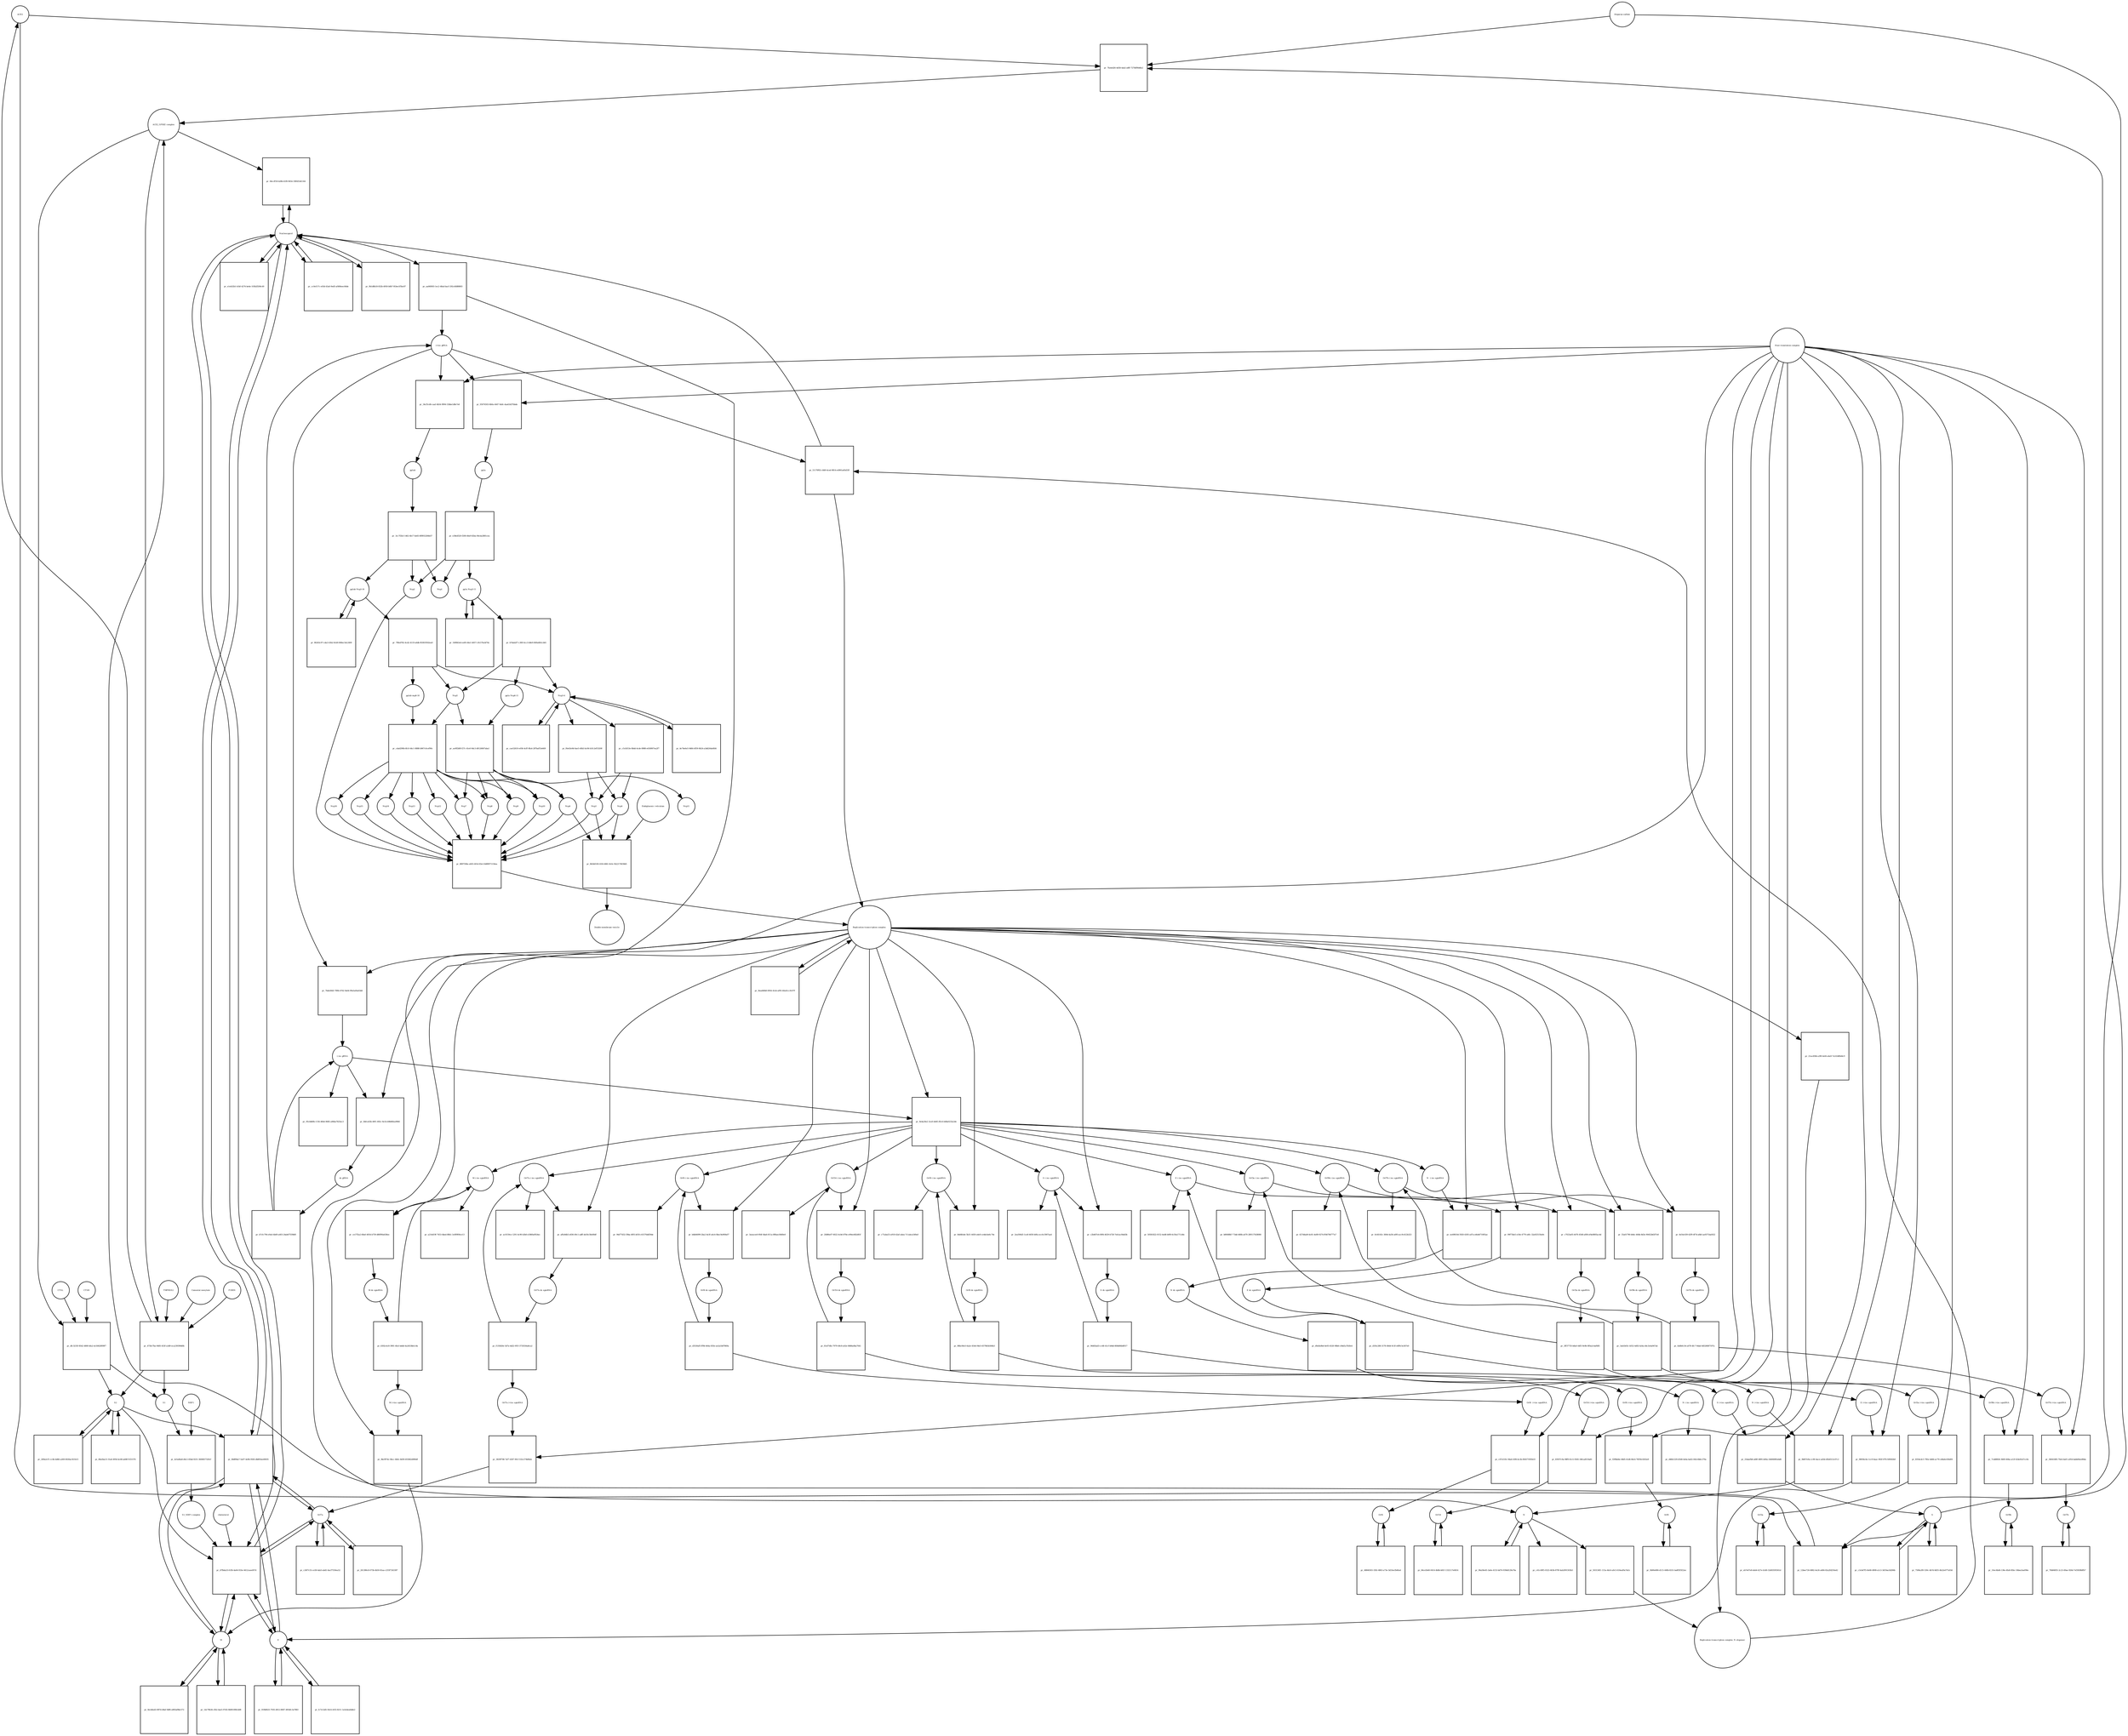 strict digraph  {
ACE2 [annotation="", bipartite=0, cls=macromolecule, fontsize=4, label=ACE2, shape=circle];
"pr_7fa4ed26-4d58-4ab2-a8ff-727fdf90d6e2" [annotation="", bipartite=1, cls=process, fontsize=4, label="pr_7fa4ed26-4d58-4ab2-a8ff-727fdf90d6e2", shape=square];
"ACE2_SPIKE complex" [annotation="", bipartite=0, cls=complex, fontsize=4, label="ACE2_SPIKE complex", shape=circle];
"Heparan sulfate" [annotation="urn_miriam_obo.chebi_CHEBI%3A28815", bipartite=0, cls="simple chemical", fontsize=4, label="Heparan sulfate", shape=circle];
S [annotation=urn_miriam_uniprot_P0DTC2, bipartite=0, cls=macromolecule, fontsize=4, label=S, shape=circle];
Nucleocapsid [annotation="urn_miriam_obo.go_GO%3A0019013", bipartite=0, cls=complex, fontsize=4, label=Nucleocapsid, shape=circle];
"pr_04ccff18-b28b-41f8-9454-35ffd53d1164" [annotation="", bipartite=1, cls=process, fontsize=4, label="pr_04ccff18-b28b-41f8-9454-35ffd53d1164", shape=square];
"pr_dfc3235f-8542-4800-bfa2-dc50620f09f7" [annotation="", bipartite=1, cls=process, fontsize=4, label="pr_dfc3235f-8542-4800-bfa2-dc50620f09f7", shape=square];
S2 [annotation=urn_miriam_interpro_IPR002552, bipartite=0, cls=macromolecule, fontsize=4, label=S2, shape=circle];
CTSB [annotation="", bipartite=0, cls=macromolecule, fontsize=4, label=CTSB, shape=circle];
CTSL [annotation="", bipartite=0, cls=macromolecule, fontsize=4, label=CTSL, shape=circle];
S1 [annotation=urn_miriam_interpro_IPR002551, bipartite=0, cls=macromolecule, fontsize=4, label=S1, shape=circle];
"pr_12bee724-6882-4e24-a484-82a2fd250a42" [annotation="", bipartite=1, cls=process, fontsize=4, label="pr_12bee724-6882-4e24-a484-82a2fd250a42", shape=square];
"pr_d7fbda33-61fb-4a64-933e-4412caeef47d" [annotation="", bipartite=1, cls=process, fontsize=4, label="pr_d7fbda33-61fb-4a64-933e-4412caeef47d", shape=square];
cholesterol [annotation="urn_miriam_obo.chebi_CHEBI%3A16113", bipartite=0, cls="simple chemical", fontsize=4, label=cholesterol, shape=circle];
"S1_NRP1 complex" [annotation="", bipartite=0, cls=complex, fontsize=4, label="S1_NRP1 complex", shape=circle];
E [annotation=urn_miriam_uniprot_P0DTC4, bipartite=0, cls=macromolecule, fontsize=4, label=E, shape=circle];
M [annotation=urn_miriam_uniprot_P0DTC5, bipartite=0, cls=macromolecule, fontsize=4, label=M, shape=circle];
Orf7a [annotation=urn_miriam_uniprot_P0DTC7, bipartite=0, cls=macromolecule, fontsize=4, label=Orf7a, shape=circle];
"pr_aa06f493-1ec2-48ad-bacf-292c4fd88803" [annotation="", bipartite=1, cls=process, fontsize=4, label="pr_aa06f493-1ec2-48ad-bacf-292c4fd88803", shape=square];
"(+)ss gRNA" [annotation=urn_miriam_refseq_NC_045512, bipartite=0, cls="nucleic acid feature", fontsize=4, label="(+)ss gRNA", shape=circle];
N [annotation=urn_miriam_uniprot_P0DTC9, bipartite=0, cls="macromolecule multimer", fontsize=4, label=N, shape=circle];
"pr_cc0e517c-e03d-43a0-9ed5-af406eec66de" [annotation="", bipartite=1, cls=process, fontsize=4, label="pr_cc0e517c-e03d-43a0-9ed5-af406eec66de", shape=square];
"pr_9b1d8b18-832b-4950-b0b7-f63ee1f5bc87" [annotation="", bipartite=1, cls=process, fontsize=4, label="pr_9b1d8b18-832b-4950-b0b7-f63ee1f5bc87", shape=square];
"pr_c41c49f5-0323-463b-879f-4ab2091503b3" [annotation="", bipartite=1, cls=process, fontsize=4, label="pr_c41c49f5-0323-463b-879f-4ab2091503b3", shape=square];
"pr_96a58e45-3a6e-4153-bd74-939dd129a76a" [annotation="", bipartite=1, cls=process, fontsize=4, label="pr_96a58e45-3a6e-4153-bd74-939dd129a76a", shape=square];
"N (+)ss sgmRNA" [annotation=urn_miriam_ncbigene_43740575, bipartite=0, cls="nucleic acid feature", fontsize=4, label="N (+)ss sgmRNA", shape=circle];
"pr_9bf67e9a-cc90-4ace-ad3d-d5b4513c47c2" [annotation="", bipartite=1, cls=process, fontsize=4, label="pr_9bf67e9a-cc90-4ace-ad3d-d5b4513c47c2", shape=square];
"Host translation complex" [annotation="urn_miriam_obo.go_GO%3A0070992", bipartite=0, cls=complex, fontsize=4, label="Host translation complex", shape=circle];
"pr_e1eb32b1-b1bf-4274-be4e-103b2f200c49" [annotation="", bipartite=1, cls=process, fontsize=4, label="pr_e1eb32b1-b1bf-4274-be4e-103b2f200c49", shape=square];
"pr_473b17ba-9485-453f-a3d9-eca239390d0b" [annotation="", bipartite=1, cls=process, fontsize=4, label="pr_473b17ba-9485-453f-a3d9-eca239390d0b", shape=square];
FURIN [annotation="", bipartite=0, cls=macromolecule, fontsize=4, label=FURIN, shape=circle];
TMPRSS2 [annotation="", bipartite=0, cls=macromolecule, fontsize=4, label=TMPRSS2, shape=circle];
"Camostat mesylate" [annotation="urn_miriam_pubchem.compound_2536", bipartite=0, cls="simple chemical", fontsize=4, label="Camostat mesylate", shape=circle];
"pr_269a2cf1-cc4b-4d66-a269-0020ac921b13" [annotation="", bipartite=1, cls=process, fontsize=4, label="pr_269a2cf1-cc4b-4d66-a269-0020ac921b13", shape=square];
"Replication transcription complex_N oligomer" [annotation="", bipartite=0, cls=complex, fontsize=4, label="Replication transcription complex_N oligomer", shape=circle];
"pr_51170f02-c8d0-4ced-9814-e4901a65d33f" [annotation="", bipartite=1, cls=process, fontsize=4, label="pr_51170f02-c8d0-4ced-9814-e4901a65d33f", shape=square];
"Replication transcription complex" [annotation="", bipartite=0, cls=complex, fontsize=4, label="Replication transcription complex", shape=circle];
"pr_0b8f84a7-5a07-4e9b-9583-db893ee49035" [annotation="", bipartite=1, cls=process, fontsize=4, label="pr_0b8f84a7-5a07-4e9b-9583-db893ee49035", shape=square];
"pr_86a5ba13-31a6-4954-bc48-ab9b7cf21576" [annotation="", bipartite=1, cls=process, fontsize=4, label="pr_86a5ba13-31a6-4954-bc48-ab9b7cf21576", shape=square];
"pp1a Nsp3-11" [annotation=urn_miriam_uniprot_P0DTC1, bipartite=0, cls=macromolecule, fontsize=4, label="pp1a Nsp3-11", shape=circle];
"pr_b7dab2f7-c369-4cc3-b8e9-849a4fb1cb61" [annotation="", bipartite=1, cls=process, fontsize=4, label="pr_b7dab2f7-c369-4cc3-b8e9-849a4fb1cb61", shape=square];
"pp1a Nsp6-11" [annotation=urn_miriam_uniprot_P0DTC1, bipartite=0, cls=macromolecule, fontsize=4, label="pp1a Nsp6-11", shape=circle];
"Nsp3-4" [annotation="urn_miriam_ncbiprotein_YP_009725299|urn_miriam_ncbiprotein_YP_009725300", bipartite=0, cls=macromolecule, fontsize=4, label="Nsp3-4", shape=circle];
Nsp5 [annotation=urn_miriam_ncbiprotein_YP_009725301, bipartite=0, cls="macromolecule multimer", fontsize=4, label=Nsp5, shape=circle];
"Endoplasmic reticulum" [annotation="urn_miriam_obo.go_GO%3A0005783", bipartite=0, cls=complex, fontsize=4, label="Endoplasmic reticulum", shape=circle];
"pr_8b5b0100-41fd-4861-8c6c-fb22174038d5" [annotation="", bipartite=1, cls=process, fontsize=4, label="pr_8b5b0100-41fd-4861-8c6c-fb22174038d5", shape=square];
"Double-membrane vesicle" [annotation="urn_miriam_obo.go_GO%3A0039718", bipartite=0, cls=complex, fontsize=4, label="Double-membrane vesicle", shape=circle];
Nsp4 [annotation=urn_miriam_ncbiprotein_YP_009725300, bipartite=0, cls=macromolecule, fontsize=4, label=Nsp4, shape=circle];
Nsp3 [annotation=urn_miriam_ncbiprotein_YP_009725299, bipartite=0, cls=macromolecule, fontsize=4, label=Nsp3, shape=circle];
Nsp6 [annotation=urn_miriam_ncbiprotein_YP_009725302, bipartite=0, cls=macromolecule, fontsize=4, label=Nsp6, shape=circle];
"pr_549843e4-eef6-44e1-b057-c9c57bcbf7dc" [annotation="", bipartite=1, cls=process, fontsize=4, label="pr_549843e4-eef6-44e1-b057-c9c57bcbf7dc", shape=square];
"pr_4e74e6e5-9d64-4f59-8424-a3dd244a6fd4" [annotation="", bipartite=1, cls=process, fontsize=4, label="pr_4e74e6e5-9d64-4f59-8424-a3dd244a6fd4", shape=square];
"pp1ab Nsp3-16" [annotation=urn_miriam_uniprot_P0DTD1, bipartite=0, cls=macromolecule, fontsize=4, label="pp1ab Nsp3-16", shape=circle];
"pr_86263c97-cda3-43b2-8cb9-068ec5dc2400" [annotation="", bipartite=1, cls=process, fontsize=4, label="pr_86263c97-cda3-43b2-8cb9-068ec5dc2400", shape=square];
"pr_7f8ed782-4cd2-4119-a6db-f63819502ea0" [annotation="", bipartite=1, cls=process, fontsize=4, label="pr_7f8ed782-4cd2-4119-a6db-f63819502ea0", shape=square];
"pp1ab nsp6-16" [annotation=urn_miriam_uniprot_P0DTD1, bipartite=0, cls=macromolecule, fontsize=4, label="pp1ab nsp6-16", shape=circle];
"pr_9ecb6a43-897d-48af-9df6-a983af8bc572" [annotation="", bipartite=1, cls=process, fontsize=4, label="pr_9ecb6a43-897d-48af-9df6-a983af8bc572", shape=square];
"pr_919bf625-7935-4912-8067-4954fc3a7883" [annotation="", bipartite=1, cls=process, fontsize=4, label="pr_919bf625-7935-4912-8067-4954fc3a7883", shape=square];
"pr_7580a3f0-530c-4b7d-8d55-4b22e077a93d" [annotation="", bipartite=1, cls=process, fontsize=4, label="pr_7580a3f0-530c-4b7d-8d55-4b22e077a93d", shape=square];
"pr_1dc79b34-cfb2-4ae5-97d5-0b901090cb08" [annotation="", bipartite=1, cls=process, fontsize=4, label="pr_1dc79b34-cfb2-4ae5-97d5-0b901090cb08", shape=square];
"pr_fc7e12d5-50c6-41f2-8211-1a5e4ea6dde2" [annotation="", bipartite=1, cls=process, fontsize=4, label="pr_fc7e12d5-50c6-41f2-8211-1a5e4ea6dde2", shape=square];
"pr_c3cbd7f5-8e68-4908-a1c3-3d19ae3d284b" [annotation="", bipartite=1, cls=process, fontsize=4, label="pr_c3cbd7f5-8e68-4908-a1c3-3d19ae3d284b", shape=square];
"pr_c26f7c55-ce58-4ab3-abd1-6acf7550ea52" [annotation="", bipartite=1, cls=process, fontsize=4, label="pr_c26f7c55-ce58-4ab3-abd1-6acf7550ea52", shape=square];
Orf6 [annotation=urn_miriam_uniprot_P0DTC6, bipartite=0, cls=macromolecule, fontsize=4, label=Orf6, shape=circle];
"pr_48846503-1fb5-4863-a73e-5d33ecfb40a4" [annotation="", bipartite=1, cls=process, fontsize=4, label="pr_48846503-1fb5-4863-a73e-5d33ecfb40a4", shape=square];
Orf3a [annotation=urn_miriam_uniprot_P0DTC3, bipartite=0, cls=macromolecule, fontsize=4, label=Orf3a, shape=circle];
"pr_eb7e67e8-deb4-427e-b1d0-32d03595561d" [annotation="", bipartite=1, cls=process, fontsize=4, label="pr_eb7e67e8-deb4-427e-b1d0-32d03595561d", shape=square];
Orf8 [annotation=urn_miriam_uniprot_P0DTC8, bipartite=0, cls=macromolecule, fontsize=4, label=Orf8, shape=circle];
"pr_0b90e806-d115-440b-8331-ba8f5f5f22ec" [annotation="", bipartite=1, cls=process, fontsize=4, label="pr_0b90e806-d115-440b-8331-ba8f5f5f22ec", shape=square];
Orf9b [annotation=urn_miriam_uniprot_P0DTD2, bipartite=0, cls=macromolecule, fontsize=4, label=Orf9b, shape=circle];
"pr_10ec4bd4-136e-4fa8-85bc-54bea5aef06e" [annotation="", bipartite=1, cls=process, fontsize=4, label="pr_10ec4bd4-136e-4fa8-85bc-54bea5aef06e", shape=square];
Orf14 [annotation=urn_miriam_uniprot_P0DTD3, bipartite=0, cls=macromolecule, fontsize=4, label=Orf14, shape=circle];
"pr_84ce5b40-0414-4b8b-b81f-1332117e6814" [annotation="", bipartite=1, cls=process, fontsize=4, label="pr_84ce5b40-0414-4b8b-b81f-1332117e6814", shape=square];
Orf7b [annotation=urn_miriam_uniprot_P0DTD8, bipartite=0, cls=macromolecule, fontsize=4, label=Orf7b, shape=circle];
"pr_76b84855-2c23-49ae-926d-7ef3838bffb7" [annotation="", bipartite=1, cls=process, fontsize=4, label="pr_76b84855-2c23-49ae-926d-7ef3838bffb7", shape=square];
"pr_261386c8-073b-4b50-81aa-c255f7243387" [annotation="", bipartite=1, cls=process, fontsize=4, label="pr_261386c8-073b-4b50-81aa-c255f7243387", shape=square];
"M (+)ss sgmRNA" [annotation="", bipartite=0, cls="nucleic acid feature", fontsize=4, label="M (+)ss sgmRNA", shape=circle];
"pr_9bcf87dc-0bcc-4b0c-8d39-455842d990df" [annotation="", bipartite=1, cls=process, fontsize=4, label="pr_9bcf87dc-0bcc-4b0c-8d39-455842d990df", shape=square];
"E (+)ss sgmRNA" [annotation="", bipartite=0, cls="nucleic acid feature", fontsize=4, label="E (+)ss sgmRNA", shape=circle];
"pr_98056c6e-1cc9-4aac-902f-87fc50f402b9" [annotation="", bipartite=1, cls=process, fontsize=4, label="pr_98056c6e-1cc9-4aac-902f-87fc50f402b9", shape=square];
"S (+)ss sgmRNA" [annotation="", bipartite=0, cls="nucleic acid feature", fontsize=4, label="S (+)ss sgmRNA", shape=circle];
"pr_25daefb8-a68f-4895-b00a-24406085ebd6" [annotation="", bipartite=1, cls=process, fontsize=4, label="pr_25daefb8-a68f-4895-b00a-24406085ebd6", shape=square];
"Orf7a (+)ss sgmRNA" [annotation="", bipartite=0, cls="nucleic acid feature", fontsize=4, label="Orf7a (+)ss sgmRNA", shape=circle];
"pr_3829f708-7af7-4307-9fcf-532c274bfbeb" [annotation="", bipartite=1, cls=process, fontsize=4, label="pr_3829f708-7af7-4307-9fcf-532c274bfbeb", shape=square];
"Orf6  (+)ss sgmRNA" [annotation="", bipartite=0, cls="nucleic acid feature", fontsize=4, label="Orf6  (+)ss sgmRNA", shape=circle];
"pr_c47e519c-94a6-43f6-bc2b-856571f65b33" [annotation="", bipartite=1, cls=process, fontsize=4, label="pr_c47e519c-94a6-43f6-bc2b-856571f65b33", shape=square];
"Orf3a (+)ss sgmRNA" [annotation="", bipartite=0, cls="nucleic acid feature", fontsize=4, label="Orf3a (+)ss sgmRNA", shape=circle];
"pr_8354cdc5-785e-4d66-ac79-cd6a6c656d91" [annotation="", bipartite=1, cls=process, fontsize=4, label="pr_8354cdc5-785e-4d66-ac79-cd6a6c656d91", shape=square];
"Orf8 (+)ss sgmRNA" [annotation="", bipartite=0, cls="nucleic acid feature", fontsize=4, label="Orf8 (+)ss sgmRNA", shape=circle];
"pr_f2f8bd4e-48d5-41d6-84cb-76f30c0202e9" [annotation="", bipartite=1, cls=process, fontsize=4, label="pr_f2f8bd4e-48d5-41d6-84cb-76f30c0202e9", shape=square];
"Orf9b (+)ss sgmRNA" [annotation="", bipartite=0, cls="nucleic acid feature", fontsize=4, label="Orf9b (+)ss sgmRNA", shape=circle];
"pr_7cdd8826-3669-406a-a12f-624e9cb7cc0e" [annotation="", bipartite=1, cls=process, fontsize=4, label="pr_7cdd8826-3669-406a-a12f-624e9cb7cc0e", shape=square];
"Orf14 (+)ss sgmRNA" [annotation="", bipartite=0, cls="nucleic acid feature", fontsize=4, label="Orf14 (+)ss sgmRNA", shape=circle];
"pr_83937c9a-98f9-41c5-9345-34fcad519a81" [annotation="", bipartite=1, cls=process, fontsize=4, label="pr_83937c9a-98f9-41c5-9345-34fcad519a81", shape=square];
"Orf7b (+)ss sgmRNA" [annotation="", bipartite=0, cls="nucleic acid feature", fontsize=4, label="Orf7b (+)ss sgmRNA", shape=circle];
"pr_36041685-70e4-4a01-a954-babbf4ee89da" [annotation="", bipartite=1, cls=process, fontsize=4, label="pr_36041685-70e4-4a01-a954-babbf4ee89da", shape=square];
"(-)ss gRNA" [annotation=urn_miriam_refseq_NC_045512, bipartite=0, cls="nucleic acid feature", fontsize=4, label="(-)ss gRNA", shape=circle];
"pr_95cb8d0b-1156-40b4-9685-a96ba7825ec3" [annotation="", bipartite=1, cls=process, fontsize=4, label="pr_95cb8d0b-1156-40b4-9685-a96ba7825ec3", shape=square];
"pr_503134f1-115a-4dc4-a9c5-616eaf0a7dcb" [annotation="", bipartite=1, cls=process, fontsize=4, label="pr_503134f1-115a-4dc4-a9c5-616eaf0a7dcb", shape=square];
"pr_7bde49d3-789b-4762-9a64-99a5af4a63dd" [annotation="", bipartite=1, cls=process, fontsize=4, label="pr_7bde49d3-789b-4762-9a64-99a5af4a63dd", shape=square];
"M (-)ss sgmRNA" [annotation=urn_miriam_ncbigene_43740571, bipartite=0, cls="nucleic acid feature", fontsize=4, label="M (-)ss sgmRNA", shape=circle];
"pr_a214d19f-7453-4bed-88b1-3c8f9f00ce13" [annotation="", bipartite=1, cls=process, fontsize=4, label="pr_a214d19f-7453-4bed-88b1-3c8f9f00ce13", shape=square];
"E (-)ss sgmRNA" [annotation=urn_miriam_ncbigene_43740570, bipartite=0, cls="nucleic acid feature", fontsize=4, label="E (-)ss sgmRNA", shape=circle];
"pr_50581822-0152-4ed8-b0f8-6c50a1711d4c" [annotation="", bipartite=1, cls=process, fontsize=4, label="pr_50581822-0152-4ed8-b0f8-6c50a1711d4c", shape=square];
"S (-)ss sgmRNA" [annotation="", bipartite=0, cls="nucleic acid feature", fontsize=4, label="S (-)ss sgmRNA", shape=circle];
"pr_2ea506d3-1ce8-4650-b0fa-ecc6c5907aa4" [annotation="", bipartite=1, cls=process, fontsize=4, label="pr_2ea506d3-1ce8-4650-b0fa-ecc6c5907aa4", shape=square];
"Orf7a (-)ss sgmRNA" [annotation="", bipartite=0, cls="nucleic acid feature", fontsize=4, label="Orf7a (-)ss sgmRNA", shape=circle];
"pr_ac0159ce-1291-4c90-b3b0-e5860af924ec" [annotation="", bipartite=1, cls=process, fontsize=4, label="pr_ac0159ce-1291-4c90-b3b0-e5860af924ec", shape=square];
"Orf6 (-)ss sgmRNA" [annotation="", bipartite=0, cls="nucleic acid feature", fontsize=4, label="Orf6 (-)ss sgmRNA", shape=circle];
"pr_94d77d32-59ba-4f05-bf18-c61576dd59de" [annotation="", bipartite=1, cls=process, fontsize=4, label="pr_94d77d32-59ba-4f05-bf18-c61576dd59de", shape=square];
"Orf3a (-)ss sgmRNA" [annotation="", bipartite=0, cls="nucleic acid feature", fontsize=4, label="Orf3a (-)ss sgmRNA", shape=circle];
"pr_b80688b7-73dd-468b-a470-289117b58080" [annotation="", bipartite=1, cls=process, fontsize=4, label="pr_b80688b7-73dd-468b-a470-289117b58080", shape=square];
"Orf8 (-)ss sgmRNA" [annotation="", bipartite=0, cls="nucleic acid feature", fontsize=4, label="Orf8 (-)ss sgmRNA", shape=circle];
"pr_c71aba53-a918-42af-abea-7c1abca549a0" [annotation="", bipartite=1, cls=process, fontsize=4, label="pr_c71aba53-a918-42af-abea-7c1abca549a0", shape=square];
"Orf9b (-)ss sgmRNA" [annotation="", bipartite=0, cls="nucleic acid feature", fontsize=4, label="Orf9b (-)ss sgmRNA", shape=circle];
"pr_627d4ab9-dc81-4e89-9274-ff46784777a7" [annotation="", bipartite=1, cls=process, fontsize=4, label="pr_627d4ab9-dc81-4e89-9274-ff46784777a7", shape=square];
"Orf14 (-)ss sgmRNA" [annotation="", bipartite=0, cls="nucleic acid feature", fontsize=4, label="Orf14 (-)ss sgmRNA", shape=circle];
"pr_3aeacee0-f64f-4ba6-811a-8f8aec8460e0" [annotation="", bipartite=1, cls=process, fontsize=4, label="pr_3aeacee0-f64f-4ba6-811a-8f8aec8460e0", shape=square];
"Orf7b (-)ss sgmRNA" [annotation="", bipartite=0, cls="nucleic acid feature", fontsize=4, label="Orf7b (-)ss sgmRNA", shape=circle];
"pr_0cfd145c-369d-4a56-a0f0-acc9c412b323" [annotation="", bipartite=1, cls=process, fontsize=4, label="pr_0cfd145c-369d-4a56-a0f0-acc9c412b323", shape=square];
"pr_6bfca02b-49f1-492c-9e1b-b9b86fea9966" [annotation="", bipartite=1, cls=process, fontsize=4, label="pr_6bfca02b-49f1-492c-9e1b-b9b86fea9966", shape=square];
"ds gRNA" [annotation=urn_miriam_refseq_NC_045512, bipartite=0, cls="nucleic acid feature", fontsize=4, label="ds gRNA", shape=circle];
"pr_ce17f2a2-68a0-4054-b759-d80f90a638ee" [annotation="", bipartite=1, cls=process, fontsize=4, label="pr_ce17f2a2-68a0-4054-b759-d80f90a638ee", shape=square];
"M ds sgmRNA" [annotation="", bipartite=0, cls="nucleic acid feature", fontsize=4, label="M ds sgmRNA", shape=circle];
"pr_99f73be5-e18e-4770-a4fc-32a925150a9c" [annotation="", bipartite=1, cls=process, fontsize=4, label="pr_99f73be5-e18e-4770-a4fc-32a925150a9c", shape=square];
"E ds sgmRNA" [annotation="", bipartite=0, cls="nucleic acid feature", fontsize=4, label="E ds sgmRNA", shape=circle];
"pr_c2b467e4-69f4-4029-b728-7eb1acf4dd3b" [annotation="", bipartite=1, cls=process, fontsize=4, label="pr_c2b467e4-69f4-4029-b728-7eb1acf4dd3b", shape=square];
"S ds sgmRNA" [annotation="", bipartite=0, cls="nucleic acid feature", fontsize=4, label="S ds sgmRNA", shape=circle];
"pr_affa9db5-e836-49c1-adff-de50c58e80df" [annotation="", bipartite=1, cls=process, fontsize=4, label="pr_affa9db5-e836-49c1-adff-de50c58e80df", shape=square];
"Orf7a ds sgmRNA" [annotation="", bipartite=0, cls="nucleic acid feature", fontsize=4, label="Orf7a ds sgmRNA", shape=circle];
"pr_b4b84099-2ba2-4e3f-a4c4-0bec9a969a07" [annotation="", bipartite=1, cls=process, fontsize=4, label="pr_b4b84099-2ba2-4e3f-a4c4-0bec9a969a07", shape=square];
"Orf6 ds sgmRNA" [annotation="", bipartite=0, cls="nucleic acid feature", fontsize=4, label="Orf6 ds sgmRNA", shape=circle];
"pr_c7023a05-4476-4548-af08-ef4e8805ac4d" [annotation="", bipartite=1, cls=process, fontsize=4, label="pr_c7023a05-4476-4548-af08-ef4e8805ac4d", shape=square];
"Orf3a ds sgmRNA" [annotation="", bipartite=0, cls="nucleic acid feature", fontsize=4, label="Orf3a ds sgmRNA", shape=circle];
"pr_0dd4fede-5b31-4450-a4e0-ce4dcbe6c74e" [annotation="", bipartite=1, cls=process, fontsize=4, label="pr_0dd4fede-5b31-4450-a4e0-ce4dcbe6c74e", shape=square];
"Orf8 ds sgmRNA" [annotation="", bipartite=0, cls="nucleic acid feature", fontsize=4, label="Orf8 ds sgmRNA", shape=circle];
"pr_55a01790-b0dc-464b-8d3e-90452b63f7e8" [annotation="", bipartite=1, cls=process, fontsize=4, label="pr_55a01790-b0dc-464b-8d3e-90452b63f7e8", shape=square];
"Orf9b ds sgmRNA" [annotation="", bipartite=0, cls="nucleic acid feature", fontsize=4, label="Orf9b ds sgmRNA", shape=circle];
"pr_2fd86e07-6022-4cb6-878e-e90ee482d81f" [annotation="", bipartite=1, cls=process, fontsize=4, label="pr_2fd86e07-6022-4cb6-878e-e90ee482d81f", shape=square];
"Orf14 ds sgmRNA" [annotation="", bipartite=0, cls="nucleic acid feature", fontsize=4, label="Orf14 ds sgmRNA", shape=circle];
"pr_6e54c639-42f9-4f7d-a6bf-aa9371baf432" [annotation="", bipartite=1, cls=process, fontsize=4, label="pr_6e54c639-42f9-4f7d-a6bf-aa9371baf432", shape=square];
"Orf7b ds sgmRNA" [annotation="", bipartite=0, cls="nucleic acid feature", fontsize=4, label="Orf7b ds sgmRNA", shape=circle];
"pr_b7cfc794-e9a4-4b49-a403-24ab67559bf8" [annotation="", bipartite=1, cls=process, fontsize=4, label="pr_b7cfc794-e9a4-4b49-a403-24ab67559bf8", shape=square];
"pr_6302c4c8-3901-4fa5-bddd-4a2453bb1c8a" [annotation="", bipartite=1, cls=process, fontsize=4, label="pr_6302c4c8-3901-4fa5-bddd-4a2453bb1c8a", shape=square];
"pr_d1f4c288-3178-49d4-9c5f-e8f9c5e367e0" [annotation="", bipartite=1, cls=process, fontsize=4, label="pr_d1f4c288-3178-49d4-9c5f-e8f9c5e367e0", shape=square];
"pr_94483ad3-cc68-41cf-b9dd-808d06b4f017" [annotation="", bipartite=1, cls=process, fontsize=4, label="pr_94483ad3-cc68-41cf-b9dd-808d06b4f017", shape=square];
"pr_f135820e-5d7a-4d22-9f1f-3735556a8ca2" [annotation="", bipartite=1, cls=process, fontsize=4, label="pr_f135820e-5d7a-4d22-9f1f-3735556a8ca2", shape=square];
"pr_d3530af5-ff9b-464a-835e-ae2a1b87869a" [annotation="", bipartite=1, cls=process, fontsize=4, label="pr_d3530af5-ff9b-464a-835e-ae2a1b87869a", shape=square];
"pr_3ff37735-b8a0-44f5-9e9b-0f0a2c4af685" [annotation="", bipartite=1, cls=process, fontsize=4, label="pr_3ff37735-b8a0-44f5-9e9b-0f0a2c4af685", shape=square];
"pr_98bc06e5-6a2e-4544-94e5-6579b5b506b3" [annotation="", bipartite=1, cls=process, fontsize=4, label="pr_98bc06e5-6a2e-4544-94e5-6579b5b506b3", shape=square];
"pr_3ab1b03c-b552-4d02-b24a-d4c3e4a947ab" [annotation="", bipartite=1, cls=process, fontsize=4, label="pr_3ab1b03c-b552-4d02-b24a-d4c3e4a947ab", shape=square];
"pr_81ef7dfa-7979-49c8-a02e-8686a0ba7041" [annotation="", bipartite=1, cls=process, fontsize=4, label="pr_81ef7dfa-7979-49c8-a02e-8686a0ba7041", shape=square];
"pr_0a8b0c34-a478-4fc7-9dab-0d526087197a" [annotation="", bipartite=1, cls=process, fontsize=4, label="pr_0a8b0c34-a478-4fc7-9dab-0d526087197a", shape=square];
"N  (-)ss sgmRNA" [annotation=urn_miriam_ncbigene_43740575, bipartite=0, cls="nucleic acid feature", fontsize=4, label="N  (-)ss sgmRNA", shape=circle];
"pr_ee49810d-5920-4305-a47a-e8eb671005ae" [annotation="", bipartite=1, cls=process, fontsize=4, label="pr_ee49810d-5920-4305-a47a-e8eb671005ae", shape=square];
"N ds sgmRNA" [annotation="", bipartite=0, cls="nucleic acid feature", fontsize=4, label="N ds sgmRNA", shape=circle];
"pr_d9a9a9b4-6e93-4520-98b6-c84d1a7b5fe4" [annotation="", bipartite=1, cls=process, fontsize=4, label="pr_d9a9a9b4-6e93-4520-98b6-c84d1a7b5fe4", shape=square];
"N (-)ss sgmRNA" [annotation="", bipartite=0, cls="nucleic acid feature", fontsize=4, label="N (-)ss sgmRNA", shape=circle];
pp1ab [annotation=urn_miriam_uniprot_P0DTD1, bipartite=0, cls=macromolecule, fontsize=4, label=pp1ab, shape=circle];
"pr_3cc7f2b3-1462-4b17-be83-8f8932284b57" [annotation="", bipartite=1, cls=process, fontsize=4, label="pr_3cc7f2b3-1462-4b17-be83-8f8932284b57", shape=square];
Nsp2 [annotation=urn_miriam_ncbiprotein_YP_009725298, bipartite=0, cls=macromolecule, fontsize=4, label=Nsp2, shape=circle];
Nsp1 [annotation=urn_miriam_ncbiprotein_YP_009725297, bipartite=0, cls=macromolecule, fontsize=4, label=Nsp1, shape=circle];
pp1a [annotation=urn_miriam_uniprot_P0DTC1, bipartite=0, cls=macromolecule, fontsize=4, label=pp1a, shape=circle];
"pr_e38ed520-f208-40a9-82ba-06cba2881cea" [annotation="", bipartite=1, cls=process, fontsize=4, label="pr_e38ed520-f208-40a9-82ba-06cba2881cea", shape=square];
"pr_cae52610-e056-4cff-8fa4-287baf53e669" [annotation="", bipartite=1, cls=process, fontsize=4, label="pr_cae52610-e056-4cff-8fa4-287baf53e669", shape=square];
"pr_c5cb553e-8b4d-4cde-8988-e636907ea2f7" [annotation="", bipartite=1, cls=process, fontsize=4, label="pr_c5cb553e-8b4d-4cde-8988-e636907ea2f7", shape=square];
"pr_f6e43e9d-6ae5-40b3-bc06-b1fc2ef53208" [annotation="", bipartite=1, cls=process, fontsize=4, label="pr_f6e43e9d-6ae5-40b3-bc06-b1fc2ef53208", shape=square];
"pr_ae9f2bf8-f27c-41e0-9dc3-d0126067aba1" [annotation="", bipartite=1, cls=process, fontsize=4, label="pr_ae9f2bf8-f27c-41e0-9dc3-d0126067aba1", shape=square];
Nsp7 [annotation=urn_miriam_ncbiprotein_YP_009725303, bipartite=0, cls=macromolecule, fontsize=4, label=Nsp7, shape=circle];
Nsp8 [annotation=urn_miriam_ncbiprotein_YP_009725304, bipartite=0, cls=macromolecule, fontsize=4, label=Nsp8, shape=circle];
Nsp9 [annotation=urn_miriam_ncbiprotein_YP_009725305, bipartite=0, cls=macromolecule, fontsize=4, label=Nsp9, shape=circle];
Nsp10 [annotation=urn_miriam_ncbiprotein_YP_009725306, bipartite=0, cls=macromolecule, fontsize=4, label=Nsp10, shape=circle];
Nsp11 [annotation=urn_miriam_ncbiprotein_YP_009725312, bipartite=0, cls=macromolecule, fontsize=4, label=Nsp11, shape=circle];
"pr_cdad290b-6fc0-44c1-8888-b967c0cef90c" [annotation="", bipartite=1, cls=process, fontsize=4, label="pr_cdad290b-6fc0-44c1-8888-b967c0cef90c", shape=square];
Nsp13 [annotation=urn_miriam_ncbiprotein_YP_009725308, bipartite=0, cls=macromolecule, fontsize=4, label=Nsp13, shape=circle];
Nsp12 [annotation=urn_miriam_ncbiprotein_YP_009725307, bipartite=0, cls=macromolecule, fontsize=4, label=Nsp12, shape=circle];
Nsp16 [annotation=urn_miriam_ncbiprotein_YP_009725311, bipartite=0, cls=macromolecule, fontsize=4, label=Nsp16, shape=circle];
Nsp15 [annotation=urn_miriam_ncbiprotein_YP_009725310, bipartite=0, cls=macromolecule, fontsize=4, label=Nsp15, shape=circle];
Nsp14 [annotation=urn_miriam_ncbiprotein_YP_009725309, bipartite=0, cls=macromolecule, fontsize=4, label=Nsp14, shape=circle];
"pr_8897596e-e603-401d-83e3-8d89971156ea" [annotation="", bipartite=1, cls=process, fontsize=4, label="pr_8897596e-e603-401d-83e3-8d89971156ea", shape=square];
"pr_05074503-6b0a-4447-9a8c-daa63d37bbde" [annotation="", bipartite=1, cls=process, fontsize=4, label="pr_05074503-6b0a-4447-9a8c-daa63d37bbde", shape=square];
"pr_34cf5cd6-caaf-4b54-9994-53bbe1d8e7e6" [annotation="", bipartite=1, cls=process, fontsize=4, label="pr_34cf5cd6-caaf-4b54-9994-53bbe1d8e7e6", shape=square];
"pr_d46b1229-d548-4e4a-ba62-042c6b6c270a" [annotation="", bipartite=1, cls=process, fontsize=4, label="pr_d46b1229-d548-4e4a-ba62-042c6b6c270a", shape=square];
"pr_9ead40b8-0954-41eb-af95-40a41cc9c97f" [annotation="", bipartite=1, cls=process, fontsize=4, label="pr_9ead40b8-0954-41eb-af95-40a41cc9c97f", shape=square];
"pr_21acd56b-a3f8-4efd-a4a9-7a143dfb44c9" [annotation="", bipartite=1, cls=process, fontsize=4, label="pr_21acd56b-a3f8-4efd-a4a9-7a143dfb44c9", shape=square];
"pr_9e4a20e2-3ce0-4d45-85c6-b48a0232a3dc" [annotation="", bipartite=1, cls=process, fontsize=4, label="pr_9e4a20e2-3ce0-4d45-85c6-b48a0232a3dc", shape=square];
"pr_4cfa46a8-d4c2-45bd-9231-3600657329cf" [annotation="", bipartite=1, cls=process, fontsize=4, label="pr_4cfa46a8-d4c2-45bd-9231-3600657329cf", shape=square];
NRP1 [annotation="", bipartite=0, cls=macromolecule, fontsize=4, label=NRP1, shape=circle];
ACE2 -> "pr_7fa4ed26-4d58-4ab2-a8ff-727fdf90d6e2"  [annotation="", interaction_type=consumption];
ACE2 -> "pr_12bee724-6882-4e24-a484-82a2fd250a42"  [annotation="", interaction_type=consumption];
"pr_7fa4ed26-4d58-4ab2-a8ff-727fdf90d6e2" -> "ACE2_SPIKE complex"  [annotation="", interaction_type=production];
"ACE2_SPIKE complex" -> "pr_04ccff18-b28b-41f8-9454-35ffd53d1164"  [annotation="urn_miriam_pubmed_32142651|urn_miriam_pubmed_32094589|urn_miriam_taxonomy_2697049", interaction_type=stimulation];
"ACE2_SPIKE complex" -> "pr_dfc3235f-8542-4800-bfa2-dc50620f09f7"  [annotation="", interaction_type=consumption];
"ACE2_SPIKE complex" -> "pr_473b17ba-9485-453f-a3d9-eca239390d0b"  [annotation="", interaction_type=consumption];
"Heparan sulfate" -> "pr_7fa4ed26-4d58-4ab2-a8ff-727fdf90d6e2"  [annotation="urn_miriam_pubmed_32142651|urn_miriam_pubmed_32094589|urn_miriam_taxonomy_2697049|urn_miriam_pubmed_32970989", interaction_type=stimulation];
"Heparan sulfate" -> "pr_12bee724-6882-4e24-a484-82a2fd250a42"  [annotation="urn_miriam_pubmed_32142651|urn_miriam_pubmed_32094589|urn_miriam_taxonomy_2697049|urn_miriam_pubmed_32155444|urn_miriam_pubmed_32970989", interaction_type=stimulation];
S -> "pr_7fa4ed26-4d58-4ab2-a8ff-727fdf90d6e2"  [annotation="", interaction_type=consumption];
S -> "pr_12bee724-6882-4e24-a484-82a2fd250a42"  [annotation="", interaction_type=consumption];
S -> "pr_7580a3f0-530c-4b7d-8d55-4b22e077a93d"  [annotation="", interaction_type=consumption];
S -> "pr_c3cbd7f5-8e68-4908-a1c3-3d19ae3d284b"  [annotation="", interaction_type=consumption];
Nucleocapsid -> "pr_04ccff18-b28b-41f8-9454-35ffd53d1164"  [annotation="", interaction_type=consumption];
Nucleocapsid -> "pr_d7fbda33-61fb-4a64-933e-4412caeef47d"  [annotation="", interaction_type=consumption];
Nucleocapsid -> "pr_aa06f493-1ec2-48ad-bacf-292c4fd88803"  [annotation="", interaction_type=consumption];
Nucleocapsid -> "pr_cc0e517c-e03d-43a0-9ed5-af406eec66de"  [annotation="", interaction_type=consumption];
Nucleocapsid -> "pr_9b1d8b18-832b-4950-b0b7-f63ee1f5bc87"  [annotation="", interaction_type=consumption];
Nucleocapsid -> "pr_e1eb32b1-b1bf-4274-be4e-103b2f200c49"  [annotation="", interaction_type=consumption];
Nucleocapsid -> "pr_0b8f84a7-5a07-4e9b-9583-db893ee49035"  [annotation="", interaction_type=consumption];
"pr_04ccff18-b28b-41f8-9454-35ffd53d1164" -> Nucleocapsid  [annotation="", interaction_type=production];
"pr_dfc3235f-8542-4800-bfa2-dc50620f09f7" -> S2  [annotation="", interaction_type=production];
"pr_dfc3235f-8542-4800-bfa2-dc50620f09f7" -> S1  [annotation="", interaction_type=production];
S2 -> "pr_d7fbda33-61fb-4a64-933e-4412caeef47d"  [annotation="urn_miriam_pubmed_32142651|urn_miriam_pubmed_32094589|urn_miriam_pubmed_32047258|urn_miriam_taxonomy_2697049|urn_miriam_pubmed_32944968", interaction_type=stimulation];
S2 -> "pr_269a2cf1-cc4b-4d66-a269-0020ac921b13"  [annotation="", interaction_type=consumption];
S2 -> "pr_0b8f84a7-5a07-4e9b-9583-db893ee49035"  [annotation="urn_miriam_pubmed_32142651|urn_miriam_pubmed_32047258|urn_miriam_taxonomy_2697049", interaction_type=stimulation];
S2 -> "pr_86a5ba13-31a6-4954-bc48-ab9b7cf21576"  [annotation="", interaction_type=consumption];
CTSB -> "pr_dfc3235f-8542-4800-bfa2-dc50620f09f7"  [annotation="urn_miriam_pubmed_32142651|urn_miriam_taxonomy_2697049", interaction_type=catalysis];
CTSL -> "pr_dfc3235f-8542-4800-bfa2-dc50620f09f7"  [annotation="urn_miriam_pubmed_32142651|urn_miriam_taxonomy_2697049", interaction_type=catalysis];
S1 -> "pr_4cfa46a8-d4c2-45bd-9231-3600657329cf"  [annotation="", interaction_type=consumption];
"pr_12bee724-6882-4e24-a484-82a2fd250a42" -> "ACE2_SPIKE complex"  [annotation="", interaction_type=production];
"pr_d7fbda33-61fb-4a64-933e-4412caeef47d" -> Nucleocapsid  [annotation="", interaction_type=production];
"pr_d7fbda33-61fb-4a64-933e-4412caeef47d" -> E  [annotation="", interaction_type=production];
"pr_d7fbda33-61fb-4a64-933e-4412caeef47d" -> M  [annotation="", interaction_type=production];
"pr_d7fbda33-61fb-4a64-933e-4412caeef47d" -> Orf7a  [annotation="", interaction_type=production];
cholesterol -> "pr_d7fbda33-61fb-4a64-933e-4412caeef47d"  [annotation="urn_miriam_pubmed_32142651|urn_miriam_pubmed_32094589|urn_miriam_pubmed_32047258|urn_miriam_taxonomy_2697049|urn_miriam_pubmed_32944968", interaction_type=stimulation];
"S1_NRP1 complex" -> "pr_d7fbda33-61fb-4a64-933e-4412caeef47d"  [annotation="urn_miriam_pubmed_32142651|urn_miriam_pubmed_32094589|urn_miriam_pubmed_32047258|urn_miriam_taxonomy_2697049|urn_miriam_pubmed_32944968", interaction_type=stimulation];
E -> "pr_d7fbda33-61fb-4a64-933e-4412caeef47d"  [annotation="", interaction_type=consumption];
E -> "pr_0b8f84a7-5a07-4e9b-9583-db893ee49035"  [annotation="", interaction_type=consumption];
E -> "pr_919bf625-7935-4912-8067-4954fc3a7883"  [annotation="", interaction_type=consumption];
E -> "pr_fc7e12d5-50c6-41f2-8211-1a5e4ea6dde2"  [annotation="", interaction_type=consumption];
M -> "pr_d7fbda33-61fb-4a64-933e-4412caeef47d"  [annotation="", interaction_type=consumption];
M -> "pr_0b8f84a7-5a07-4e9b-9583-db893ee49035"  [annotation="", interaction_type=consumption];
M -> "pr_9ecb6a43-897d-48af-9df6-a983af8bc572"  [annotation="", interaction_type=consumption];
M -> "pr_1dc79b34-cfb2-4ae5-97d5-0b901090cb08"  [annotation="", interaction_type=consumption];
Orf7a -> "pr_d7fbda33-61fb-4a64-933e-4412caeef47d"  [annotation="", interaction_type=consumption];
Orf7a -> "pr_0b8f84a7-5a07-4e9b-9583-db893ee49035"  [annotation="", interaction_type=consumption];
Orf7a -> "pr_c26f7c55-ce58-4ab3-abd1-6acf7550ea52"  [annotation="", interaction_type=consumption];
Orf7a -> "pr_261386c8-073b-4b50-81aa-c255f7243387"  [annotation="", interaction_type=consumption];
"pr_aa06f493-1ec2-48ad-bacf-292c4fd88803" -> "(+)ss gRNA"  [annotation="", interaction_type=production];
"pr_aa06f493-1ec2-48ad-bacf-292c4fd88803" -> N  [annotation="", interaction_type=production];
"(+)ss gRNA" -> "pr_51170f02-c8d0-4ced-9814-e4901a65d33f"  [annotation="", interaction_type=consumption];
"(+)ss gRNA" -> "pr_7bde49d3-789b-4762-9a64-99a5af4a63dd"  [annotation="", interaction_type=consumption];
"(+)ss gRNA" -> "pr_05074503-6b0a-4447-9a8c-daa63d37bbde"  [annotation="", interaction_type=consumption];
"(+)ss gRNA" -> "pr_34cf5cd6-caaf-4b54-9994-53bbe1d8e7e6"  [annotation="", interaction_type=consumption];
N -> "pr_c41c49f5-0323-463b-879f-4ab2091503b3"  [annotation="", interaction_type=consumption];
N -> "pr_96a58e45-3a6e-4153-bd74-939dd129a76a"  [annotation="", interaction_type=consumption];
N -> "pr_503134f1-115a-4dc4-a9c5-616eaf0a7dcb"  [annotation="", interaction_type=consumption];
"pr_cc0e517c-e03d-43a0-9ed5-af406eec66de" -> Nucleocapsid  [annotation="", interaction_type=production];
"pr_9b1d8b18-832b-4950-b0b7-f63ee1f5bc87" -> Nucleocapsid  [annotation="", interaction_type=production];
"pr_96a58e45-3a6e-4153-bd74-939dd129a76a" -> N  [annotation="", interaction_type=production];
"N (+)ss sgmRNA" -> "pr_9bf67e9a-cc90-4ace-ad3d-d5b4513c47c2"  [annotation="", interaction_type=consumption];
"pr_9bf67e9a-cc90-4ace-ad3d-d5b4513c47c2" -> N  [annotation="", interaction_type=production];
"Host translation complex" -> "pr_9bf67e9a-cc90-4ace-ad3d-d5b4513c47c2"  [annotation="", interaction_type="necessary stimulation"];
"Host translation complex" -> "pr_9bcf87dc-0bcc-4b0c-8d39-455842d990df"  [annotation="urn_miriam_pubmed_31226023|urn_miriam_pubmed_27712623", interaction_type="necessary stimulation"];
"Host translation complex" -> "pr_98056c6e-1cc9-4aac-902f-87fc50f402b9"  [annotation="urn_miriam_pubmed_31226023|urn_miriam_pubmed_27712623", interaction_type="necessary stimulation"];
"Host translation complex" -> "pr_25daefb8-a68f-4895-b00a-24406085ebd6"  [annotation="urn_miriam_pubmed_31226023|urn_miriam_pubmed_27712623", interaction_type="necessary stimulation"];
"Host translation complex" -> "pr_3829f708-7af7-4307-9fcf-532c274bfbeb"  [annotation="urn_miriam_pubmed_31226023|urn_miriam_pubmed_27712623", interaction_type="necessary stimulation"];
"Host translation complex" -> "pr_c47e519c-94a6-43f6-bc2b-856571f65b33"  [annotation="urn_miriam_pubmed_31226023|urn_miriam_pubmed_27712623", interaction_type="necessary stimulation"];
"Host translation complex" -> "pr_8354cdc5-785e-4d66-ac79-cd6a6c656d91"  [annotation="urn_miriam_pubmed_31226023|urn_miriam_pubmed_27712623", interaction_type="necessary stimulation"];
"Host translation complex" -> "pr_f2f8bd4e-48d5-41d6-84cb-76f30c0202e9"  [annotation="urn_miriam_pubmed_31226023|urn_miriam_pubmed_27712623", interaction_type="necessary stimulation"];
"Host translation complex" -> "pr_7cdd8826-3669-406a-a12f-624e9cb7cc0e"  [annotation="urn_miriam_pubmed_31226023|urn_miriam_pubmed_27712623", interaction_type="necessary stimulation"];
"Host translation complex" -> "pr_83937c9a-98f9-41c5-9345-34fcad519a81"  [annotation="urn_miriam_pubmed_31226023|urn_miriam_pubmed_27712623", interaction_type="necessary stimulation"];
"Host translation complex" -> "pr_36041685-70e4-4a01-a954-babbf4ee89da"  [annotation="urn_miriam_pubmed_31226023|urn_miriam_pubmed_27712623", interaction_type="necessary stimulation"];
"Host translation complex" -> "pr_05074503-6b0a-4447-9a8c-daa63d37bbde"  [annotation="urn_miriam_pubmed_31226023|urn_miriam_pubmed_27712623", interaction_type="necessary stimulation"];
"Host translation complex" -> "pr_34cf5cd6-caaf-4b54-9994-53bbe1d8e7e6"  [annotation="urn_miriam_pubmed_31226023|urn_miriam_pubmed_27712623", interaction_type="necessary stimulation"];
"pr_e1eb32b1-b1bf-4274-be4e-103b2f200c49" -> Nucleocapsid  [annotation="", interaction_type=production];
"pr_473b17ba-9485-453f-a3d9-eca239390d0b" -> S2  [annotation="", interaction_type=production];
"pr_473b17ba-9485-453f-a3d9-eca239390d0b" -> ACE2  [annotation="", interaction_type=production];
"pr_473b17ba-9485-453f-a3d9-eca239390d0b" -> S1  [annotation="", interaction_type=production];
FURIN -> "pr_473b17ba-9485-453f-a3d9-eca239390d0b"  [annotation="urn_miriam_pubmed_32142651|urn_miriam_pubmed_32362314|urn_miriam_taxonomy_2697049", interaction_type=catalysis];
TMPRSS2 -> "pr_473b17ba-9485-453f-a3d9-eca239390d0b"  [annotation="urn_miriam_pubmed_32142651|urn_miriam_pubmed_32362314|urn_miriam_taxonomy_2697049", interaction_type=catalysis];
"Camostat mesylate" -> "pr_473b17ba-9485-453f-a3d9-eca239390d0b"  [annotation="urn_miriam_pubmed_32142651|urn_miriam_pubmed_32362314|urn_miriam_taxonomy_2697049", interaction_type=inhibition];
"pr_269a2cf1-cc4b-4d66-a269-0020ac921b13" -> S2  [annotation="", interaction_type=production];
"Replication transcription complex_N oligomer" -> "pr_51170f02-c8d0-4ced-9814-e4901a65d33f"  [annotation="", interaction_type=consumption];
"pr_51170f02-c8d0-4ced-9814-e4901a65d33f" -> Nucleocapsid  [annotation="", interaction_type=production];
"pr_51170f02-c8d0-4ced-9814-e4901a65d33f" -> "Replication transcription complex"  [annotation="", interaction_type=production];
"Replication transcription complex" -> "pr_7bde49d3-789b-4762-9a64-99a5af4a63dd"  [annotation="urn_miriam_pubmed_22438542|urn_miriam_taxonomy_11142", interaction_type="necessary stimulation"];
"Replication transcription complex" -> "pr_6bfca02b-49f1-492c-9e1b-b9b86fea9966"  [annotation="urn_miriam_pubmed_22438542|urn_miriam_taxonomy_11142", interaction_type="necessary stimulation"];
"Replication transcription complex" -> "pr_ce17f2a2-68a0-4054-b759-d80f90a638ee"  [annotation="urn_miriam_pubmed_22438542|urn_miriam_taxonomy_11142", interaction_type="necessary stimulation"];
"Replication transcription complex" -> "pr_99f73be5-e18e-4770-a4fc-32a925150a9c"  [annotation="urn_miriam_pubmed_22438542|urn_miriam_pubmed_11142", interaction_type="necessary stimulation"];
"Replication transcription complex" -> "pr_c2b467e4-69f4-4029-b728-7eb1acf4dd3b"  [annotation="urn_miriam_pubmed_22438542|urn_miriam_pubmed_11142", interaction_type="necessary stimulation"];
"Replication transcription complex" -> "pr_affa9db5-e836-49c1-adff-de50c58e80df"  [annotation="urn_miriam_pubmed_22438542|urn_miriam_taxonomy_11142", interaction_type="necessary stimulation"];
"Replication transcription complex" -> "pr_b4b84099-2ba2-4e3f-a4c4-0bec9a969a07"  [annotation="urn_miriam_pubmed_22438542|urn_miriam_taxonomy_11142", interaction_type="necessary stimulation"];
"Replication transcription complex" -> "pr_c7023a05-4476-4548-af08-ef4e8805ac4d"  [annotation="urn_miriam_pubmed_22438542|urn_miriam_taxonomy_11142", interaction_type="necessary stimulation"];
"Replication transcription complex" -> "pr_0dd4fede-5b31-4450-a4e0-ce4dcbe6c74e"  [annotation="urn_miriam_pubmed_22438542|urn_miriam_taxonomy_11142", interaction_type="necessary stimulation"];
"Replication transcription complex" -> "pr_55a01790-b0dc-464b-8d3e-90452b63f7e8"  [annotation="urn_miriam_pubmed_22438542|urn_miriam_taxonomy_11142", interaction_type="necessary stimulation"];
"Replication transcription complex" -> "pr_2fd86e07-6022-4cb6-878e-e90ee482d81f"  [annotation="urn_miriam_pubmed_22438542|urn_miriam_taxonomy_11142", interaction_type="necessary stimulation"];
"Replication transcription complex" -> "pr_6e54c639-42f9-4f7d-a6bf-aa9371baf432"  [annotation="urn_miriam_pubmed_22438542|urn_miriam_taxonomy_11142", interaction_type="necessary stimulation"];
"Replication transcription complex" -> "pr_ee49810d-5920-4305-a47a-e8eb671005ae"  [annotation="urn_miriam_pubmed_22438542|urn_miriam_taxonomy_11142", interaction_type="necessary stimulation"];
"Replication transcription complex" -> "pr_9ead40b8-0954-41eb-af95-40a41cc9c97f"  [annotation="", interaction_type=consumption];
"Replication transcription complex" -> "pr_21acd56b-a3f8-4efd-a4a9-7a143dfb44c9"  [annotation="", interaction_type=consumption];
"Replication transcription complex" -> "pr_9e4a20e2-3ce0-4d45-85c6-b48a0232a3dc"  [annotation="urn_miriam_pubmed_8830530|urn_miriam_taxonomy_1138", interaction_type="necessary stimulation"];
"pr_0b8f84a7-5a07-4e9b-9583-db893ee49035" -> Nucleocapsid  [annotation="", interaction_type=production];
"pr_0b8f84a7-5a07-4e9b-9583-db893ee49035" -> Orf7a  [annotation="", interaction_type=production];
"pr_0b8f84a7-5a07-4e9b-9583-db893ee49035" -> E  [annotation="", interaction_type=production];
"pr_0b8f84a7-5a07-4e9b-9583-db893ee49035" -> M  [annotation="", interaction_type=production];
"pr_86a5ba13-31a6-4954-bc48-ab9b7cf21576" -> S2  [annotation="", interaction_type=production];
"pp1a Nsp3-11" -> "pr_b7dab2f7-c369-4cc3-b8e9-849a4fb1cb61"  [annotation="urn_miriam_pubmed_21203998|urn_miriam_taxonomy_228407|urn_miriam_pubmed_15564471|urn_miriam_taxonomy_228330", interaction_type=catalysis];
"pp1a Nsp3-11" -> "pr_549843e4-eef6-44e1-b057-c9c57bcbf7dc"  [annotation="", interaction_type=consumption];
"pr_b7dab2f7-c369-4cc3-b8e9-849a4fb1cb61" -> "pp1a Nsp6-11"  [annotation="", interaction_type=production];
"pr_b7dab2f7-c369-4cc3-b8e9-849a4fb1cb61" -> "Nsp3-4"  [annotation="", interaction_type=production];
"pr_b7dab2f7-c369-4cc3-b8e9-849a4fb1cb61" -> Nsp5  [annotation="", interaction_type=production];
"pp1a Nsp6-11" -> "pr_ae9f2bf8-f27c-41e0-9dc3-d0126067aba1"  [annotation="", interaction_type=consumption];
"Nsp3-4" -> "pr_4e74e6e5-9d64-4f59-8424-a3dd244a6fd4"  [annotation="", interaction_type=consumption];
"Nsp3-4" -> "pr_cae52610-e056-4cff-8fa4-287baf53e669"  [annotation="", interaction_type=consumption];
"Nsp3-4" -> "pr_c5cb553e-8b4d-4cde-8988-e636907ea2f7"  [annotation="urn_miriam_pubmed_15564471|urn_miriam_taxonomy_228330", interaction_type=catalysis];
"Nsp3-4" -> "pr_f6e43e9d-6ae5-40b3-bc06-b1fc2ef53208"  [annotation="urn_miriam_pubmed_15564471|urn_miriam_taxonomy_228330", interaction_type=catalysis];
Nsp5 -> "pr_ae9f2bf8-f27c-41e0-9dc3-d0126067aba1"  [annotation="urn_miriam_pubmed_11907209|urn_miriam_taxonomy_11142", interaction_type=catalysis];
Nsp5 -> "pr_cdad290b-6fc0-44c1-8888-b967c0cef90c"  [annotation="urn_miriam_pubmed_11907209|urn_miriam_taxonomy_11142", interaction_type=catalysis];
"Endoplasmic reticulum" -> "pr_8b5b0100-41fd-4861-8c6c-fb22174038d5"  [annotation="", interaction_type=consumption];
"pr_8b5b0100-41fd-4861-8c6c-fb22174038d5" -> "Double-membrane vesicle"  [annotation="", interaction_type=production];
Nsp4 -> "pr_8b5b0100-41fd-4861-8c6c-fb22174038d5"  [annotation="urn_miriam_pubmed_23943763|urn_miriam_taxonomy_227984", interaction_type=modulation];
Nsp4 -> "pr_8897596e-e603-401d-83e3-8d89971156ea"  [annotation="", interaction_type=consumption];
Nsp3 -> "pr_8b5b0100-41fd-4861-8c6c-fb22174038d5"  [annotation="urn_miriam_pubmed_23943763|urn_miriam_taxonomy_227984", interaction_type=modulation];
Nsp3 -> "pr_8897596e-e603-401d-83e3-8d89971156ea"  [annotation="", interaction_type=consumption];
Nsp6 -> "pr_8b5b0100-41fd-4861-8c6c-fb22174038d5"  [annotation="urn_miriam_pubmed_23943763|urn_miriam_taxonomy_227984", interaction_type=modulation];
Nsp6 -> "pr_8897596e-e603-401d-83e3-8d89971156ea"  [annotation="", interaction_type=consumption];
"pr_549843e4-eef6-44e1-b057-c9c57bcbf7dc" -> "pp1a Nsp3-11"  [annotation="", interaction_type=production];
"pr_4e74e6e5-9d64-4f59-8424-a3dd244a6fd4" -> "Nsp3-4"  [annotation="", interaction_type=production];
"pp1ab Nsp3-16" -> "pr_86263c97-cda3-43b2-8cb9-068ec5dc2400"  [annotation="", interaction_type=consumption];
"pp1ab Nsp3-16" -> "pr_7f8ed782-4cd2-4119-a6db-f63819502ea0"  [annotation="urn_miriam_pubmed_21203998|urn_miriam_taxonomy_228407|urn_miriam_pubmed_15564471|urn_miriam_taxonomy_228330", interaction_type=catalysis];
"pr_86263c97-cda3-43b2-8cb9-068ec5dc2400" -> "pp1ab Nsp3-16"  [annotation="", interaction_type=production];
"pr_7f8ed782-4cd2-4119-a6db-f63819502ea0" -> "pp1ab nsp6-16"  [annotation="", interaction_type=production];
"pr_7f8ed782-4cd2-4119-a6db-f63819502ea0" -> Nsp5  [annotation="", interaction_type=production];
"pr_7f8ed782-4cd2-4119-a6db-f63819502ea0" -> "Nsp3-4"  [annotation="", interaction_type=production];
"pp1ab nsp6-16" -> "pr_cdad290b-6fc0-44c1-8888-b967c0cef90c"  [annotation="", interaction_type=consumption];
"pr_9ecb6a43-897d-48af-9df6-a983af8bc572" -> M  [annotation="", interaction_type=production];
"pr_919bf625-7935-4912-8067-4954fc3a7883" -> E  [annotation="", interaction_type=production];
"pr_7580a3f0-530c-4b7d-8d55-4b22e077a93d" -> S  [annotation="", interaction_type=production];
"pr_1dc79b34-cfb2-4ae5-97d5-0b901090cb08" -> M  [annotation="", interaction_type=production];
"pr_fc7e12d5-50c6-41f2-8211-1a5e4ea6dde2" -> E  [annotation="", interaction_type=production];
"pr_c3cbd7f5-8e68-4908-a1c3-3d19ae3d284b" -> S  [annotation="", interaction_type=production];
"pr_c26f7c55-ce58-4ab3-abd1-6acf7550ea52" -> Orf7a  [annotation="", interaction_type=production];
Orf6 -> "pr_48846503-1fb5-4863-a73e-5d33ecfb40a4"  [annotation="", interaction_type=consumption];
"pr_48846503-1fb5-4863-a73e-5d33ecfb40a4" -> Orf6  [annotation="", interaction_type=production];
Orf3a -> "pr_eb7e67e8-deb4-427e-b1d0-32d03595561d"  [annotation="", interaction_type=consumption];
"pr_eb7e67e8-deb4-427e-b1d0-32d03595561d" -> Orf3a  [annotation="", interaction_type=production];
Orf8 -> "pr_0b90e806-d115-440b-8331-ba8f5f5f22ec"  [annotation="", interaction_type=consumption];
"pr_0b90e806-d115-440b-8331-ba8f5f5f22ec" -> Orf8  [annotation="", interaction_type=production];
Orf9b -> "pr_10ec4bd4-136e-4fa8-85bc-54bea5aef06e"  [annotation="", interaction_type=consumption];
"pr_10ec4bd4-136e-4fa8-85bc-54bea5aef06e" -> Orf9b  [annotation="", interaction_type=production];
Orf14 -> "pr_84ce5b40-0414-4b8b-b81f-1332117e6814"  [annotation="", interaction_type=consumption];
"pr_84ce5b40-0414-4b8b-b81f-1332117e6814" -> Orf14  [annotation="", interaction_type=production];
Orf7b -> "pr_76b84855-2c23-49ae-926d-7ef3838bffb7"  [annotation="", interaction_type=consumption];
"pr_76b84855-2c23-49ae-926d-7ef3838bffb7" -> Orf7b  [annotation="", interaction_type=production];
"pr_261386c8-073b-4b50-81aa-c255f7243387" -> Orf7a  [annotation="", interaction_type=production];
"M (+)ss sgmRNA" -> "pr_9bcf87dc-0bcc-4b0c-8d39-455842d990df"  [annotation="", interaction_type=consumption];
"pr_9bcf87dc-0bcc-4b0c-8d39-455842d990df" -> M  [annotation="", interaction_type=production];
"E (+)ss sgmRNA" -> "pr_98056c6e-1cc9-4aac-902f-87fc50f402b9"  [annotation="", interaction_type=consumption];
"pr_98056c6e-1cc9-4aac-902f-87fc50f402b9" -> E  [annotation="", interaction_type=production];
"S (+)ss sgmRNA" -> "pr_25daefb8-a68f-4895-b00a-24406085ebd6"  [annotation="", interaction_type=consumption];
"pr_25daefb8-a68f-4895-b00a-24406085ebd6" -> S  [annotation="", interaction_type=production];
"Orf7a (+)ss sgmRNA" -> "pr_3829f708-7af7-4307-9fcf-532c274bfbeb"  [annotation="", interaction_type=consumption];
"pr_3829f708-7af7-4307-9fcf-532c274bfbeb" -> Orf7a  [annotation="", interaction_type=production];
"Orf6  (+)ss sgmRNA" -> "pr_c47e519c-94a6-43f6-bc2b-856571f65b33"  [annotation="", interaction_type=consumption];
"pr_c47e519c-94a6-43f6-bc2b-856571f65b33" -> Orf6  [annotation="", interaction_type=production];
"Orf3a (+)ss sgmRNA" -> "pr_8354cdc5-785e-4d66-ac79-cd6a6c656d91"  [annotation="", interaction_type=consumption];
"pr_8354cdc5-785e-4d66-ac79-cd6a6c656d91" -> Orf3a  [annotation="", interaction_type=production];
"Orf8 (+)ss sgmRNA" -> "pr_f2f8bd4e-48d5-41d6-84cb-76f30c0202e9"  [annotation="", interaction_type=consumption];
"pr_f2f8bd4e-48d5-41d6-84cb-76f30c0202e9" -> Orf8  [annotation="", interaction_type=production];
"Orf9b (+)ss sgmRNA" -> "pr_7cdd8826-3669-406a-a12f-624e9cb7cc0e"  [annotation="", interaction_type=consumption];
"pr_7cdd8826-3669-406a-a12f-624e9cb7cc0e" -> Orf9b  [annotation="", interaction_type=production];
"Orf14 (+)ss sgmRNA" -> "pr_83937c9a-98f9-41c5-9345-34fcad519a81"  [annotation="", interaction_type=consumption];
"pr_83937c9a-98f9-41c5-9345-34fcad519a81" -> Orf14  [annotation="", interaction_type=production];
"Orf7b (+)ss sgmRNA" -> "pr_36041685-70e4-4a01-a954-babbf4ee89da"  [annotation="", interaction_type=consumption];
"pr_36041685-70e4-4a01-a954-babbf4ee89da" -> Orf7b  [annotation="", interaction_type=production];
"(-)ss gRNA" -> "pr_95cb8d0b-1156-40b4-9685-a96ba7825ec3"  [annotation="", interaction_type=consumption];
"(-)ss gRNA" -> "pr_6bfca02b-49f1-492c-9e1b-b9b86fea9966"  [annotation="", interaction_type=consumption];
"(-)ss gRNA" -> "pr_9e4a20e2-3ce0-4d45-85c6-b48a0232a3dc"  [annotation="", interaction_type=consumption];
"pr_503134f1-115a-4dc4-a9c5-616eaf0a7dcb" -> "Replication transcription complex_N oligomer"  [annotation="", interaction_type=production];
"pr_7bde49d3-789b-4762-9a64-99a5af4a63dd" -> "(-)ss gRNA"  [annotation="", interaction_type=production];
"M (-)ss sgmRNA" -> "pr_a214d19f-7453-4bed-88b1-3c8f9f00ce13"  [annotation="", interaction_type=consumption];
"M (-)ss sgmRNA" -> "pr_ce17f2a2-68a0-4054-b759-d80f90a638ee"  [annotation="", interaction_type=consumption];
"E (-)ss sgmRNA" -> "pr_50581822-0152-4ed8-b0f8-6c50a1711d4c"  [annotation="", interaction_type=consumption];
"E (-)ss sgmRNA" -> "pr_99f73be5-e18e-4770-a4fc-32a925150a9c"  [annotation="", interaction_type=consumption];
"S (-)ss sgmRNA" -> "pr_2ea506d3-1ce8-4650-b0fa-ecc6c5907aa4"  [annotation="", interaction_type=consumption];
"S (-)ss sgmRNA" -> "pr_c2b467e4-69f4-4029-b728-7eb1acf4dd3b"  [annotation="", interaction_type=consumption];
"Orf7a (-)ss sgmRNA" -> "pr_ac0159ce-1291-4c90-b3b0-e5860af924ec"  [annotation="", interaction_type=consumption];
"Orf7a (-)ss sgmRNA" -> "pr_affa9db5-e836-49c1-adff-de50c58e80df"  [annotation="", interaction_type=consumption];
"Orf6 (-)ss sgmRNA" -> "pr_94d77d32-59ba-4f05-bf18-c61576dd59de"  [annotation="", interaction_type=consumption];
"Orf6 (-)ss sgmRNA" -> "pr_b4b84099-2ba2-4e3f-a4c4-0bec9a969a07"  [annotation="", interaction_type=consumption];
"Orf3a (-)ss sgmRNA" -> "pr_b80688b7-73dd-468b-a470-289117b58080"  [annotation="", interaction_type=consumption];
"Orf3a (-)ss sgmRNA" -> "pr_c7023a05-4476-4548-af08-ef4e8805ac4d"  [annotation="", interaction_type=consumption];
"Orf8 (-)ss sgmRNA" -> "pr_c71aba53-a918-42af-abea-7c1abca549a0"  [annotation="", interaction_type=consumption];
"Orf8 (-)ss sgmRNA" -> "pr_0dd4fede-5b31-4450-a4e0-ce4dcbe6c74e"  [annotation="", interaction_type=consumption];
"Orf9b (-)ss sgmRNA" -> "pr_627d4ab9-dc81-4e89-9274-ff46784777a7"  [annotation="", interaction_type=consumption];
"Orf9b (-)ss sgmRNA" -> "pr_55a01790-b0dc-464b-8d3e-90452b63f7e8"  [annotation="", interaction_type=consumption];
"Orf14 (-)ss sgmRNA" -> "pr_3aeacee0-f64f-4ba6-811a-8f8aec8460e0"  [annotation="", interaction_type=consumption];
"Orf14 (-)ss sgmRNA" -> "pr_2fd86e07-6022-4cb6-878e-e90ee482d81f"  [annotation="", interaction_type=consumption];
"Orf7b (-)ss sgmRNA" -> "pr_0cfd145c-369d-4a56-a0f0-acc9c412b323"  [annotation="", interaction_type=consumption];
"Orf7b (-)ss sgmRNA" -> "pr_6e54c639-42f9-4f7d-a6bf-aa9371baf432"  [annotation="", interaction_type=consumption];
"pr_6bfca02b-49f1-492c-9e1b-b9b86fea9966" -> "ds gRNA"  [annotation="", interaction_type=production];
"ds gRNA" -> "pr_b7cfc794-e9a4-4b49-a403-24ab67559bf8"  [annotation="", interaction_type=consumption];
"pr_ce17f2a2-68a0-4054-b759-d80f90a638ee" -> "M ds sgmRNA"  [annotation="", interaction_type=production];
"M ds sgmRNA" -> "pr_6302c4c8-3901-4fa5-bddd-4a2453bb1c8a"  [annotation="", interaction_type=consumption];
"pr_99f73be5-e18e-4770-a4fc-32a925150a9c" -> "E ds sgmRNA"  [annotation="", interaction_type=production];
"E ds sgmRNA" -> "pr_d1f4c288-3178-49d4-9c5f-e8f9c5e367e0"  [annotation="", interaction_type=consumption];
"pr_c2b467e4-69f4-4029-b728-7eb1acf4dd3b" -> "S ds sgmRNA"  [annotation="", interaction_type=production];
"S ds sgmRNA" -> "pr_94483ad3-cc68-41cf-b9dd-808d06b4f017"  [annotation="", interaction_type=consumption];
"pr_affa9db5-e836-49c1-adff-de50c58e80df" -> "Orf7a ds sgmRNA"  [annotation="", interaction_type=production];
"Orf7a ds sgmRNA" -> "pr_f135820e-5d7a-4d22-9f1f-3735556a8ca2"  [annotation="", interaction_type=consumption];
"pr_b4b84099-2ba2-4e3f-a4c4-0bec9a969a07" -> "Orf6 ds sgmRNA"  [annotation="", interaction_type=production];
"Orf6 ds sgmRNA" -> "pr_d3530af5-ff9b-464a-835e-ae2a1b87869a"  [annotation="", interaction_type=consumption];
"pr_c7023a05-4476-4548-af08-ef4e8805ac4d" -> "Orf3a ds sgmRNA"  [annotation="", interaction_type=production];
"Orf3a ds sgmRNA" -> "pr_3ff37735-b8a0-44f5-9e9b-0f0a2c4af685"  [annotation="", interaction_type=consumption];
"pr_0dd4fede-5b31-4450-a4e0-ce4dcbe6c74e" -> "Orf8 ds sgmRNA"  [annotation="", interaction_type=production];
"Orf8 ds sgmRNA" -> "pr_98bc06e5-6a2e-4544-94e5-6579b5b506b3"  [annotation="", interaction_type=consumption];
"pr_55a01790-b0dc-464b-8d3e-90452b63f7e8" -> "Orf9b ds sgmRNA"  [annotation="", interaction_type=production];
"Orf9b ds sgmRNA" -> "pr_3ab1b03c-b552-4d02-b24a-d4c3e4a947ab"  [annotation="", interaction_type=consumption];
"pr_2fd86e07-6022-4cb6-878e-e90ee482d81f" -> "Orf14 ds sgmRNA"  [annotation="", interaction_type=production];
"Orf14 ds sgmRNA" -> "pr_81ef7dfa-7979-49c8-a02e-8686a0ba7041"  [annotation="", interaction_type=consumption];
"pr_6e54c639-42f9-4f7d-a6bf-aa9371baf432" -> "Orf7b ds sgmRNA"  [annotation="", interaction_type=production];
"Orf7b ds sgmRNA" -> "pr_0a8b0c34-a478-4fc7-9dab-0d526087197a"  [annotation="", interaction_type=consumption];
"pr_b7cfc794-e9a4-4b49-a403-24ab67559bf8" -> "(-)ss gRNA"  [annotation="", interaction_type=production];
"pr_b7cfc794-e9a4-4b49-a403-24ab67559bf8" -> "(+)ss gRNA"  [annotation="", interaction_type=production];
"pr_6302c4c8-3901-4fa5-bddd-4a2453bb1c8a" -> "M (-)ss sgmRNA"  [annotation="", interaction_type=production];
"pr_6302c4c8-3901-4fa5-bddd-4a2453bb1c8a" -> "M (+)ss sgmRNA"  [annotation="", interaction_type=production];
"pr_d1f4c288-3178-49d4-9c5f-e8f9c5e367e0" -> "E (-)ss sgmRNA"  [annotation="", interaction_type=production];
"pr_d1f4c288-3178-49d4-9c5f-e8f9c5e367e0" -> "E (+)ss sgmRNA"  [annotation="", interaction_type=production];
"pr_94483ad3-cc68-41cf-b9dd-808d06b4f017" -> "S (-)ss sgmRNA"  [annotation="", interaction_type=production];
"pr_94483ad3-cc68-41cf-b9dd-808d06b4f017" -> "S (+)ss sgmRNA"  [annotation="", interaction_type=production];
"pr_f135820e-5d7a-4d22-9f1f-3735556a8ca2" -> "Orf7a (-)ss sgmRNA"  [annotation="", interaction_type=production];
"pr_f135820e-5d7a-4d22-9f1f-3735556a8ca2" -> "Orf7a (+)ss sgmRNA"  [annotation="", interaction_type=production];
"pr_d3530af5-ff9b-464a-835e-ae2a1b87869a" -> "Orf6 (-)ss sgmRNA"  [annotation="", interaction_type=production];
"pr_d3530af5-ff9b-464a-835e-ae2a1b87869a" -> "Orf6  (+)ss sgmRNA"  [annotation="", interaction_type=production];
"pr_3ff37735-b8a0-44f5-9e9b-0f0a2c4af685" -> "Orf3a (-)ss sgmRNA"  [annotation="", interaction_type=production];
"pr_3ff37735-b8a0-44f5-9e9b-0f0a2c4af685" -> "Orf3a (+)ss sgmRNA"  [annotation="", interaction_type=production];
"pr_98bc06e5-6a2e-4544-94e5-6579b5b506b3" -> "Orf8 (-)ss sgmRNA"  [annotation="", interaction_type=production];
"pr_98bc06e5-6a2e-4544-94e5-6579b5b506b3" -> "Orf8 (+)ss sgmRNA"  [annotation="", interaction_type=production];
"pr_3ab1b03c-b552-4d02-b24a-d4c3e4a947ab" -> "Orf9b (-)ss sgmRNA"  [annotation="", interaction_type=production];
"pr_3ab1b03c-b552-4d02-b24a-d4c3e4a947ab" -> "Orf9b (+)ss sgmRNA"  [annotation="", interaction_type=production];
"pr_81ef7dfa-7979-49c8-a02e-8686a0ba7041" -> "Orf14 (-)ss sgmRNA"  [annotation="", interaction_type=production];
"pr_81ef7dfa-7979-49c8-a02e-8686a0ba7041" -> "Orf14 (+)ss sgmRNA"  [annotation="", interaction_type=production];
"pr_0a8b0c34-a478-4fc7-9dab-0d526087197a" -> "Orf7b (-)ss sgmRNA"  [annotation="", interaction_type=production];
"pr_0a8b0c34-a478-4fc7-9dab-0d526087197a" -> "Orf7b (+)ss sgmRNA"  [annotation="", interaction_type=production];
"N  (-)ss sgmRNA" -> "pr_ee49810d-5920-4305-a47a-e8eb671005ae"  [annotation="", interaction_type=consumption];
"pr_ee49810d-5920-4305-a47a-e8eb671005ae" -> "N ds sgmRNA"  [annotation="", interaction_type=production];
"N ds sgmRNA" -> "pr_d9a9a9b4-6e93-4520-98b6-c84d1a7b5fe4"  [annotation="", interaction_type=consumption];
"pr_d9a9a9b4-6e93-4520-98b6-c84d1a7b5fe4" -> "N (-)ss sgmRNA"  [annotation="", interaction_type=production];
"pr_d9a9a9b4-6e93-4520-98b6-c84d1a7b5fe4" -> "N (+)ss sgmRNA"  [annotation="", interaction_type=production];
"N (-)ss sgmRNA" -> "pr_d46b1229-d548-4e4a-ba62-042c6b6c270a"  [annotation="", interaction_type=consumption];
pp1ab -> "pr_3cc7f2b3-1462-4b17-be83-8f8932284b57"  [annotation="urn_miriam_pubmed_15564471|urn_miriam_taxonomy_228330", interaction_type=catalysis];
"pr_3cc7f2b3-1462-4b17-be83-8f8932284b57" -> "pp1ab Nsp3-16"  [annotation="", interaction_type=production];
"pr_3cc7f2b3-1462-4b17-be83-8f8932284b57" -> Nsp2  [annotation="", interaction_type=production];
"pr_3cc7f2b3-1462-4b17-be83-8f8932284b57" -> Nsp1  [annotation="", interaction_type=production];
Nsp2 -> "pr_8897596e-e603-401d-83e3-8d89971156ea"  [annotation="", interaction_type=consumption];
pp1a -> "pr_e38ed520-f208-40a9-82ba-06cba2881cea"  [annotation="urn_miriam_pubmed_15564471|urn_miriam_taxonomy_228330", interaction_type=catalysis];
"pr_e38ed520-f208-40a9-82ba-06cba2881cea" -> "pp1a Nsp3-11"  [annotation="", interaction_type=production];
"pr_e38ed520-f208-40a9-82ba-06cba2881cea" -> Nsp2  [annotation="", interaction_type=production];
"pr_e38ed520-f208-40a9-82ba-06cba2881cea" -> Nsp1  [annotation="", interaction_type=production];
"pr_cae52610-e056-4cff-8fa4-287baf53e669" -> "Nsp3-4"  [annotation="", interaction_type=production];
"pr_c5cb553e-8b4d-4cde-8988-e636907ea2f7" -> Nsp4  [annotation="", interaction_type=production];
"pr_c5cb553e-8b4d-4cde-8988-e636907ea2f7" -> Nsp3  [annotation="", interaction_type=production];
"pr_f6e43e9d-6ae5-40b3-bc06-b1fc2ef53208" -> Nsp3  [annotation="", interaction_type=production];
"pr_f6e43e9d-6ae5-40b3-bc06-b1fc2ef53208" -> Nsp4  [annotation="", interaction_type=production];
"pr_ae9f2bf8-f27c-41e0-9dc3-d0126067aba1" -> Nsp6  [annotation="", interaction_type=production];
"pr_ae9f2bf8-f27c-41e0-9dc3-d0126067aba1" -> Nsp7  [annotation="", interaction_type=production];
"pr_ae9f2bf8-f27c-41e0-9dc3-d0126067aba1" -> Nsp8  [annotation="", interaction_type=production];
"pr_ae9f2bf8-f27c-41e0-9dc3-d0126067aba1" -> Nsp9  [annotation="", interaction_type=production];
"pr_ae9f2bf8-f27c-41e0-9dc3-d0126067aba1" -> Nsp10  [annotation="", interaction_type=production];
"pr_ae9f2bf8-f27c-41e0-9dc3-d0126067aba1" -> Nsp11  [annotation="", interaction_type=production];
Nsp7 -> "pr_8897596e-e603-401d-83e3-8d89971156ea"  [annotation="", interaction_type=consumption];
Nsp8 -> "pr_8897596e-e603-401d-83e3-8d89971156ea"  [annotation="", interaction_type=consumption];
Nsp9 -> "pr_8897596e-e603-401d-83e3-8d89971156ea"  [annotation="", interaction_type=consumption];
Nsp10 -> "pr_8897596e-e603-401d-83e3-8d89971156ea"  [annotation="", interaction_type=consumption];
"pr_cdad290b-6fc0-44c1-8888-b967c0cef90c" -> Nsp13  [annotation="", interaction_type=production];
"pr_cdad290b-6fc0-44c1-8888-b967c0cef90c" -> Nsp12  [annotation="", interaction_type=production];
"pr_cdad290b-6fc0-44c1-8888-b967c0cef90c" -> Nsp10  [annotation="", interaction_type=production];
"pr_cdad290b-6fc0-44c1-8888-b967c0cef90c" -> Nsp9  [annotation="", interaction_type=production];
"pr_cdad290b-6fc0-44c1-8888-b967c0cef90c" -> Nsp8  [annotation="", interaction_type=production];
"pr_cdad290b-6fc0-44c1-8888-b967c0cef90c" -> Nsp7  [annotation="", interaction_type=production];
"pr_cdad290b-6fc0-44c1-8888-b967c0cef90c" -> Nsp6  [annotation="", interaction_type=production];
"pr_cdad290b-6fc0-44c1-8888-b967c0cef90c" -> Nsp16  [annotation="", interaction_type=production];
"pr_cdad290b-6fc0-44c1-8888-b967c0cef90c" -> Nsp15  [annotation="", interaction_type=production];
"pr_cdad290b-6fc0-44c1-8888-b967c0cef90c" -> Nsp14  [annotation="", interaction_type=production];
Nsp13 -> "pr_8897596e-e603-401d-83e3-8d89971156ea"  [annotation="", interaction_type=consumption];
Nsp12 -> "pr_8897596e-e603-401d-83e3-8d89971156ea"  [annotation="", interaction_type=consumption];
Nsp16 -> "pr_8897596e-e603-401d-83e3-8d89971156ea"  [annotation="", interaction_type=consumption];
Nsp15 -> "pr_8897596e-e603-401d-83e3-8d89971156ea"  [annotation="", interaction_type=consumption];
Nsp14 -> "pr_8897596e-e603-401d-83e3-8d89971156ea"  [annotation="", interaction_type=consumption];
"pr_8897596e-e603-401d-83e3-8d89971156ea" -> "Replication transcription complex"  [annotation="", interaction_type=production];
"pr_05074503-6b0a-4447-9a8c-daa63d37bbde" -> pp1a  [annotation="", interaction_type=production];
"pr_34cf5cd6-caaf-4b54-9994-53bbe1d8e7e6" -> pp1ab  [annotation="", interaction_type=production];
"pr_9ead40b8-0954-41eb-af95-40a41cc9c97f" -> "Replication transcription complex"  [annotation="", interaction_type=production];
"pr_21acd56b-a3f8-4efd-a4a9-7a143dfb44c9" -> "Replication transcription complex_N oligomer"  [annotation="", interaction_type=production];
"pr_9e4a20e2-3ce0-4d45-85c6-b48a0232a3dc" -> "Orf7b (-)ss sgmRNA"  [annotation="", interaction_type=production];
"pr_9e4a20e2-3ce0-4d45-85c6-b48a0232a3dc" -> "N  (-)ss sgmRNA"  [annotation="", interaction_type=production];
"pr_9e4a20e2-3ce0-4d45-85c6-b48a0232a3dc" -> "M (-)ss sgmRNA"  [annotation="", interaction_type=production];
"pr_9e4a20e2-3ce0-4d45-85c6-b48a0232a3dc" -> "E (-)ss sgmRNA"  [annotation="", interaction_type=production];
"pr_9e4a20e2-3ce0-4d45-85c6-b48a0232a3dc" -> "S (-)ss sgmRNA"  [annotation="", interaction_type=production];
"pr_9e4a20e2-3ce0-4d45-85c6-b48a0232a3dc" -> "Orf7a (-)ss sgmRNA"  [annotation="", interaction_type=production];
"pr_9e4a20e2-3ce0-4d45-85c6-b48a0232a3dc" -> "Orf6 (-)ss sgmRNA"  [annotation="", interaction_type=production];
"pr_9e4a20e2-3ce0-4d45-85c6-b48a0232a3dc" -> "Orf3a (-)ss sgmRNA"  [annotation="", interaction_type=production];
"pr_9e4a20e2-3ce0-4d45-85c6-b48a0232a3dc" -> "Orf8 (-)ss sgmRNA"  [annotation="", interaction_type=production];
"pr_9e4a20e2-3ce0-4d45-85c6-b48a0232a3dc" -> "Orf9b (-)ss sgmRNA"  [annotation="", interaction_type=production];
"pr_9e4a20e2-3ce0-4d45-85c6-b48a0232a3dc" -> "Orf14 (-)ss sgmRNA"  [annotation="", interaction_type=production];
"pr_4cfa46a8-d4c2-45bd-9231-3600657329cf" -> "S1_NRP1 complex"  [annotation="", interaction_type=production];
NRP1 -> "pr_4cfa46a8-d4c2-45bd-9231-3600657329cf"  [annotation="", interaction_type=consumption];
}
